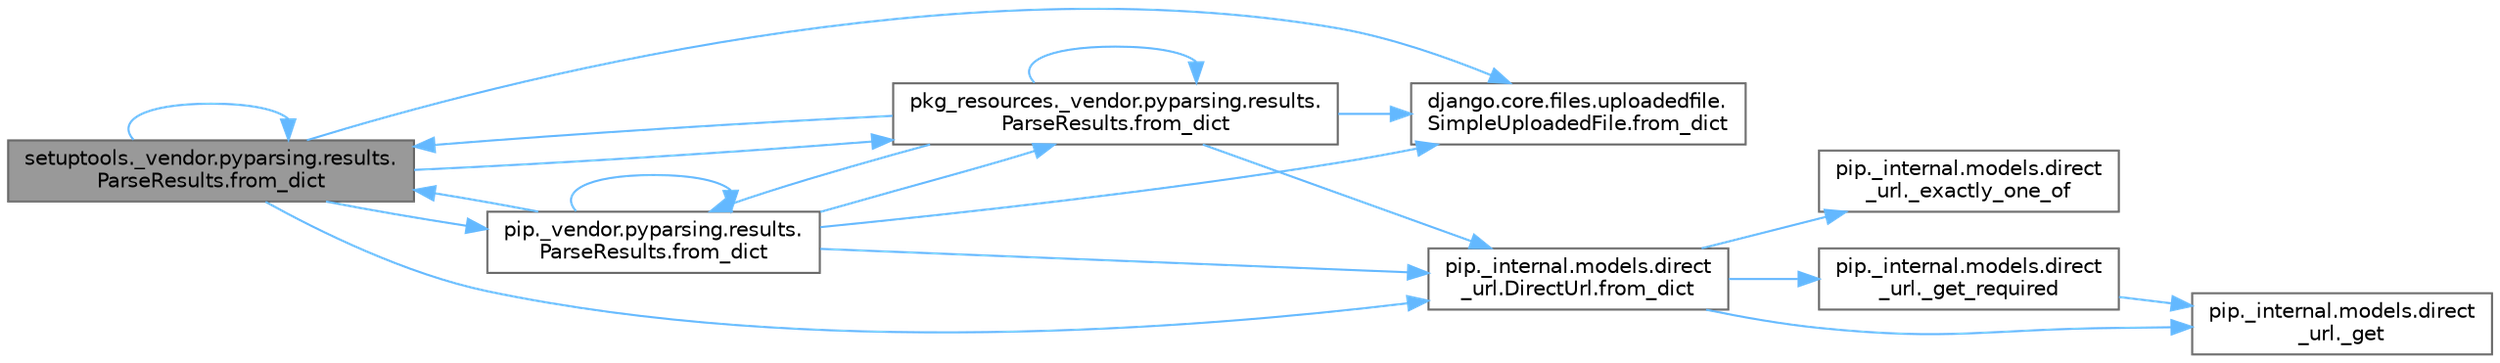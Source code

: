 digraph "setuptools._vendor.pyparsing.results.ParseResults.from_dict"
{
 // LATEX_PDF_SIZE
  bgcolor="transparent";
  edge [fontname=Helvetica,fontsize=10,labelfontname=Helvetica,labelfontsize=10];
  node [fontname=Helvetica,fontsize=10,shape=box,height=0.2,width=0.4];
  rankdir="LR";
  Node1 [id="Node000001",label="setuptools._vendor.pyparsing.results.\lParseResults.from_dict",height=0.2,width=0.4,color="gray40", fillcolor="grey60", style="filled", fontcolor="black",tooltip=" "];
  Node1 -> Node2 [id="edge1_Node000001_Node000002",color="steelblue1",style="solid",tooltip=" "];
  Node2 [id="Node000002",label="django.core.files.uploadedfile.\lSimpleUploadedFile.from_dict",height=0.2,width=0.4,color="grey40", fillcolor="white", style="filled",URL="$classdjango_1_1core_1_1files_1_1uploadedfile_1_1_simple_uploaded_file.html#a51fad0adf8fcad5eec492616c7d02352",tooltip=" "];
  Node1 -> Node3 [id="edge2_Node000001_Node000003",color="steelblue1",style="solid",tooltip=" "];
  Node3 [id="Node000003",label="pip._internal.models.direct\l_url.DirectUrl.from_dict",height=0.2,width=0.4,color="grey40", fillcolor="white", style="filled",URL="$classpip_1_1__internal_1_1models_1_1direct__url_1_1_direct_url.html#a46508cabcbe9c8d8e0d986bf8b8b4b66",tooltip=" "];
  Node3 -> Node4 [id="edge3_Node000003_Node000004",color="steelblue1",style="solid",tooltip=" "];
  Node4 [id="Node000004",label="pip._internal.models.direct\l_url._exactly_one_of",height=0.2,width=0.4,color="grey40", fillcolor="white", style="filled",URL="$namespacepip_1_1__internal_1_1models_1_1direct__url.html#ac267af29f1f06738b48ed74b579bc061",tooltip=" "];
  Node3 -> Node5 [id="edge4_Node000003_Node000005",color="steelblue1",style="solid",tooltip=" "];
  Node5 [id="Node000005",label="pip._internal.models.direct\l_url._get",height=0.2,width=0.4,color="grey40", fillcolor="white", style="filled",URL="$namespacepip_1_1__internal_1_1models_1_1direct__url.html#a14e82966035e26dc97390b9d036f99af",tooltip=" "];
  Node3 -> Node6 [id="edge5_Node000003_Node000006",color="steelblue1",style="solid",tooltip=" "];
  Node6 [id="Node000006",label="pip._internal.models.direct\l_url._get_required",height=0.2,width=0.4,color="grey40", fillcolor="white", style="filled",URL="$namespacepip_1_1__internal_1_1models_1_1direct__url.html#acc80f6c74c88a305af8213f163d87cbe",tooltip=" "];
  Node6 -> Node5 [id="edge6_Node000006_Node000005",color="steelblue1",style="solid",tooltip=" "];
  Node1 -> Node7 [id="edge7_Node000001_Node000007",color="steelblue1",style="solid",tooltip=" "];
  Node7 [id="Node000007",label="pip._vendor.pyparsing.results.\lParseResults.from_dict",height=0.2,width=0.4,color="grey40", fillcolor="white", style="filled",URL="$classpip_1_1__vendor_1_1pyparsing_1_1results_1_1_parse_results.html#ac57b5aa601c9f5d0002ab65f7f10eb05",tooltip=" "];
  Node7 -> Node2 [id="edge8_Node000007_Node000002",color="steelblue1",style="solid",tooltip=" "];
  Node7 -> Node3 [id="edge9_Node000007_Node000003",color="steelblue1",style="solid",tooltip=" "];
  Node7 -> Node7 [id="edge10_Node000007_Node000007",color="steelblue1",style="solid",tooltip=" "];
  Node7 -> Node8 [id="edge11_Node000007_Node000008",color="steelblue1",style="solid",tooltip=" "];
  Node8 [id="Node000008",label="pkg_resources._vendor.pyparsing.results.\lParseResults.from_dict",height=0.2,width=0.4,color="grey40", fillcolor="white", style="filled",URL="$classpkg__resources_1_1__vendor_1_1pyparsing_1_1results_1_1_parse_results.html#a953ba74d9437e332bbb17e7f2e3a2d1e",tooltip=" "];
  Node8 -> Node2 [id="edge12_Node000008_Node000002",color="steelblue1",style="solid",tooltip=" "];
  Node8 -> Node3 [id="edge13_Node000008_Node000003",color="steelblue1",style="solid",tooltip=" "];
  Node8 -> Node7 [id="edge14_Node000008_Node000007",color="steelblue1",style="solid",tooltip=" "];
  Node8 -> Node8 [id="edge15_Node000008_Node000008",color="steelblue1",style="solid",tooltip=" "];
  Node8 -> Node1 [id="edge16_Node000008_Node000001",color="steelblue1",style="solid",tooltip=" "];
  Node7 -> Node1 [id="edge17_Node000007_Node000001",color="steelblue1",style="solid",tooltip=" "];
  Node1 -> Node8 [id="edge18_Node000001_Node000008",color="steelblue1",style="solid",tooltip=" "];
  Node1 -> Node1 [id="edge19_Node000001_Node000001",color="steelblue1",style="solid",tooltip=" "];
}
